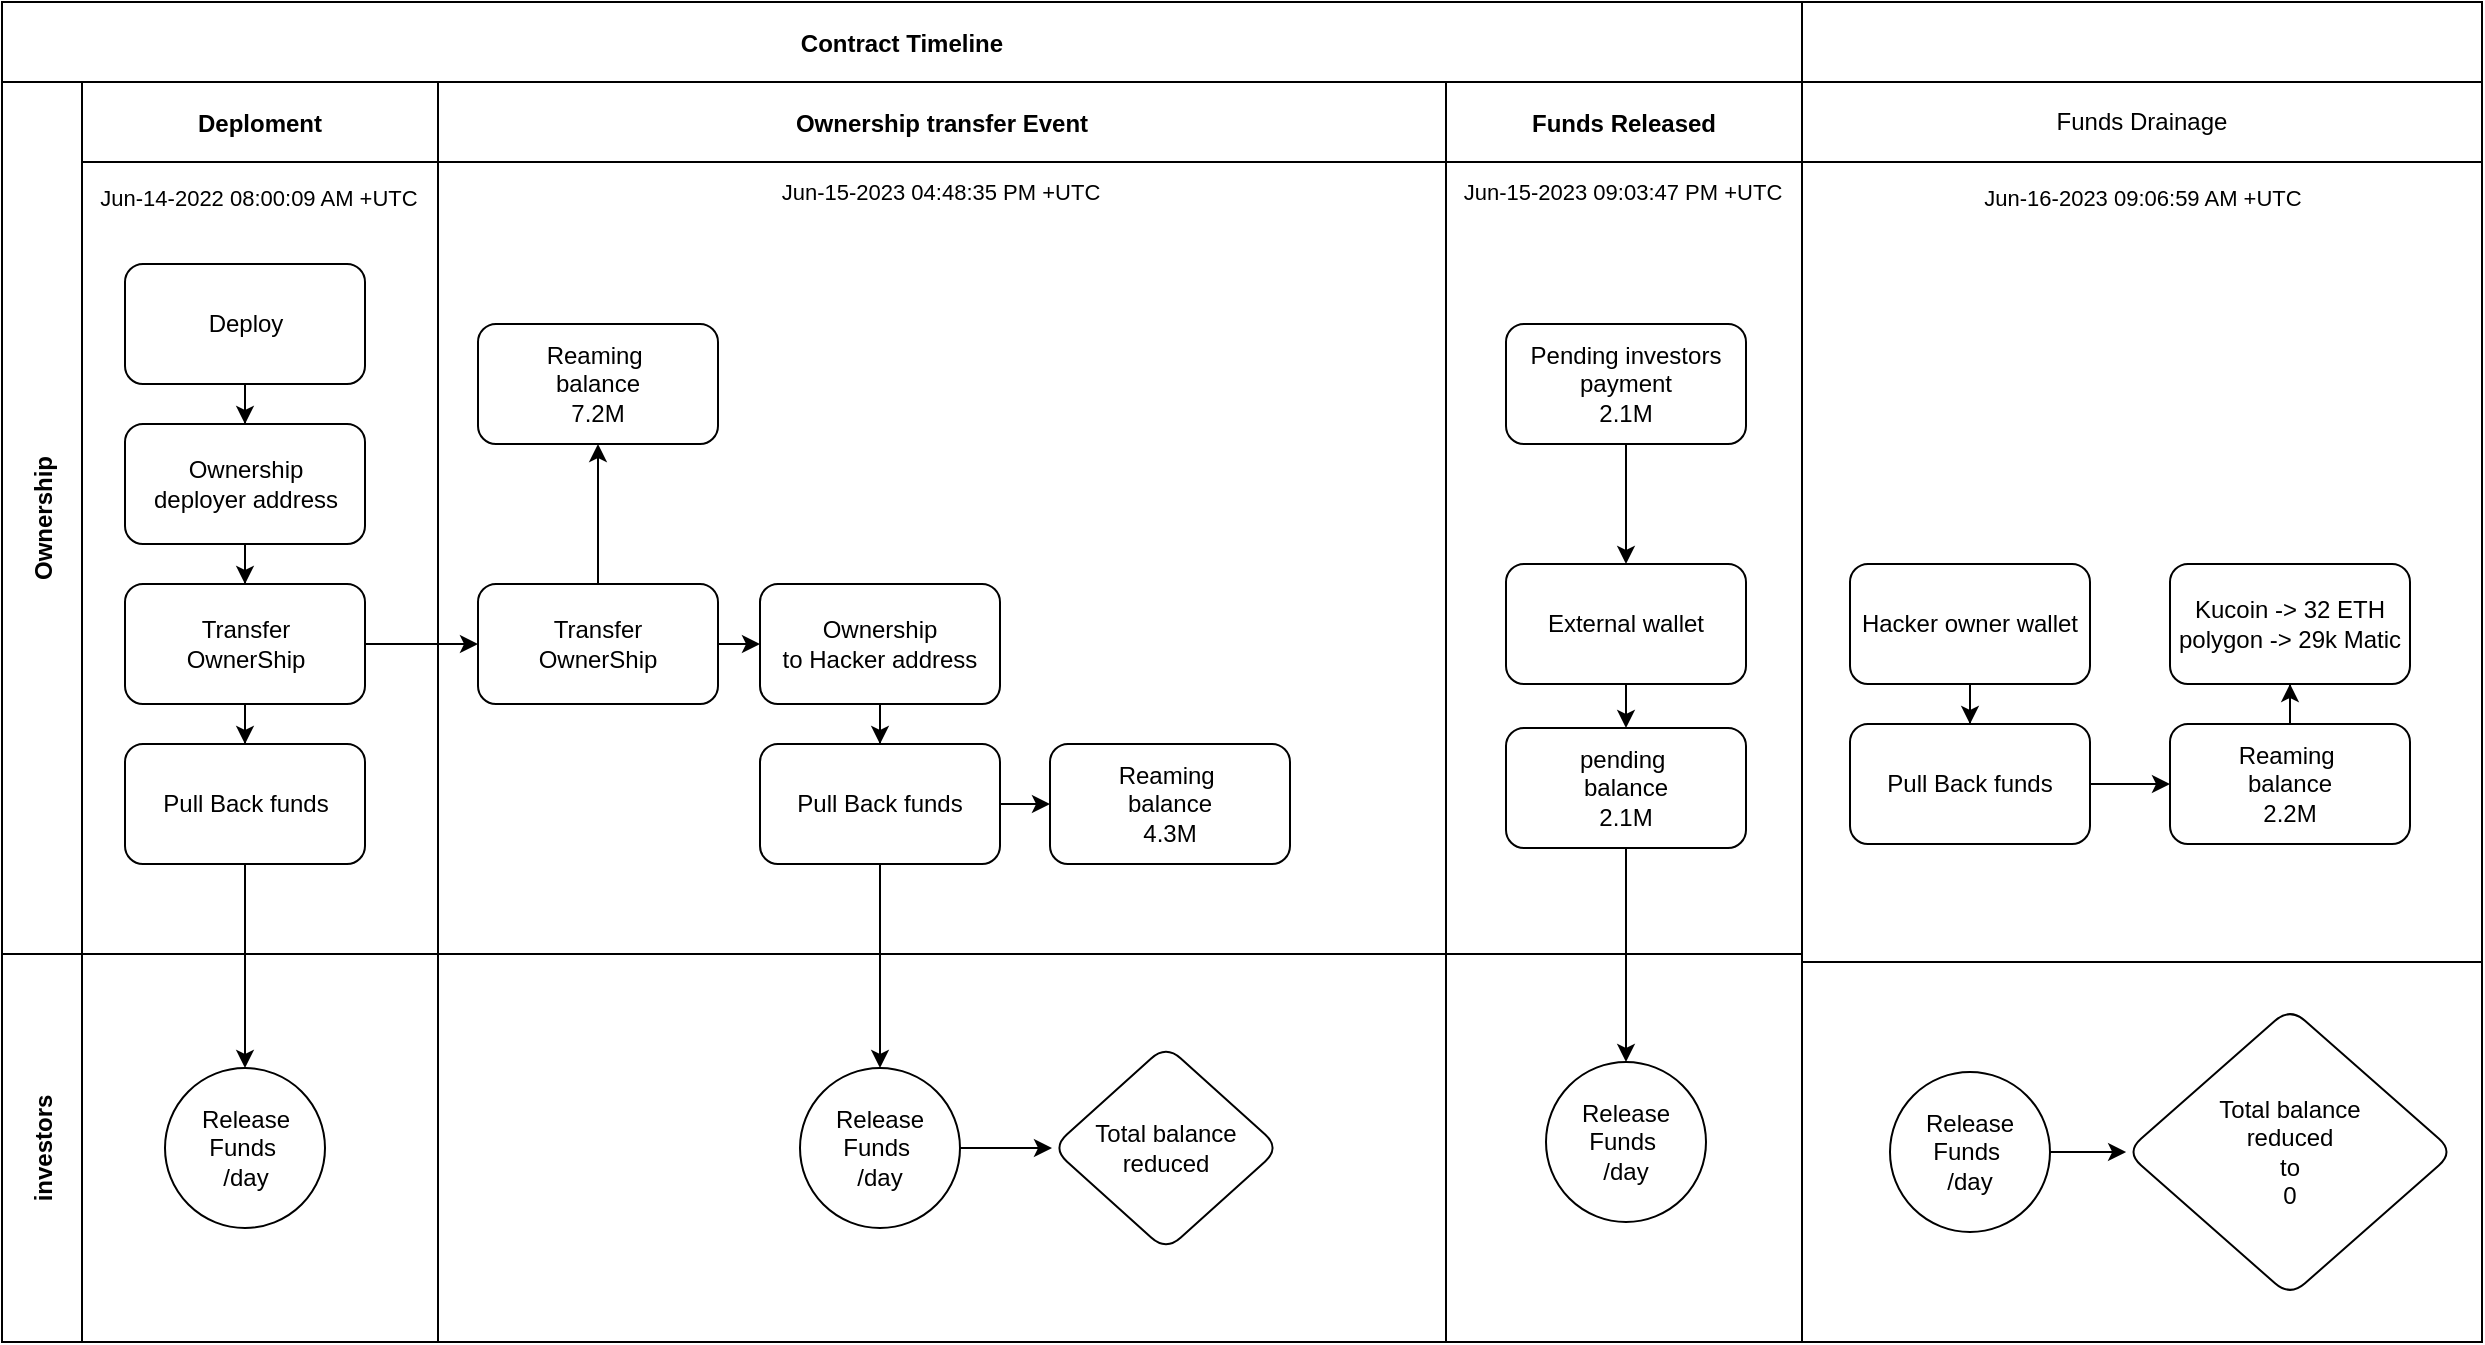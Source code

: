 <mxfile version="21.4.0" type="github">
  <diagram name="Page-1" id="qP7jsXchIeOkwYdLM_5w">
    <mxGraphModel dx="1914" dy="988" grid="1" gridSize="10" guides="1" tooltips="1" connect="1" arrows="1" fold="1" page="1" pageScale="1" pageWidth="850" pageHeight="1100" math="0" shadow="0">
      <root>
        <mxCell id="0" />
        <mxCell id="1" parent="0" />
        <mxCell id="9M9OLu-yPoNllCj8_yKR-1" value="Contract Timeline" style="shape=table;childLayout=tableLayout;startSize=40;collapsible=0;recursiveResize=0;expand=0;fillColor=none;fontStyle=1" vertex="1" parent="1">
          <mxGeometry x="40" y="20" width="900" height="670" as="geometry" />
        </mxCell>
        <mxCell id="9M9OLu-yPoNllCj8_yKR-3" value="Ownership" style="shape=tableRow;horizontal=0;swimlaneHead=0;swimlaneBody=0;top=0;left=0;bottom=0;right=0;fillColor=none;points=[[0,0.5],[1,0.5]];portConstraint=eastwest;startSize=40;collapsible=0;recursiveResize=0;expand=0;fontStyle=1;" vertex="1" parent="9M9OLu-yPoNllCj8_yKR-1">
          <mxGeometry y="40" width="900" height="436" as="geometry" />
        </mxCell>
        <mxCell id="9M9OLu-yPoNllCj8_yKR-4" value="Deploment" style="swimlane;swimlaneHead=0;swimlaneBody=0;connectable=0;fillColor=none;startSize=40;collapsible=0;recursiveResize=0;expand=0;fontStyle=1;" vertex="1" parent="9M9OLu-yPoNllCj8_yKR-3">
          <mxGeometry x="40" width="178" height="436" as="geometry">
            <mxRectangle width="178" height="436" as="alternateBounds" />
          </mxGeometry>
        </mxCell>
        <mxCell id="9M9OLu-yPoNllCj8_yKR-36" value="" style="edgeStyle=orthogonalEdgeStyle;rounded=0;orthogonalLoop=1;jettySize=auto;html=1;" edge="1" parent="9M9OLu-yPoNllCj8_yKR-4" source="9M9OLu-yPoNllCj8_yKR-34" target="9M9OLu-yPoNllCj8_yKR-35">
          <mxGeometry relative="1" as="geometry" />
        </mxCell>
        <mxCell id="9M9OLu-yPoNllCj8_yKR-34" value="Deploy" style="rounded=1;whiteSpace=wrap;html=1;" vertex="1" parent="9M9OLu-yPoNllCj8_yKR-4">
          <mxGeometry x="21.5" y="91" width="120" height="60" as="geometry" />
        </mxCell>
        <mxCell id="9M9OLu-yPoNllCj8_yKR-42" value="" style="edgeStyle=orthogonalEdgeStyle;rounded=0;orthogonalLoop=1;jettySize=auto;html=1;" edge="1" parent="9M9OLu-yPoNllCj8_yKR-4" source="9M9OLu-yPoNllCj8_yKR-35" target="9M9OLu-yPoNllCj8_yKR-41">
          <mxGeometry relative="1" as="geometry" />
        </mxCell>
        <mxCell id="9M9OLu-yPoNllCj8_yKR-35" value="Ownership&lt;br&gt;deployer address" style="rounded=1;whiteSpace=wrap;html=1;" vertex="1" parent="9M9OLu-yPoNllCj8_yKR-4">
          <mxGeometry x="21.5" y="171" width="120" height="60" as="geometry" />
        </mxCell>
        <mxCell id="9M9OLu-yPoNllCj8_yKR-44" value="" style="edgeStyle=orthogonalEdgeStyle;rounded=0;orthogonalLoop=1;jettySize=auto;html=1;" edge="1" parent="9M9OLu-yPoNllCj8_yKR-4" source="9M9OLu-yPoNllCj8_yKR-41" target="9M9OLu-yPoNllCj8_yKR-43">
          <mxGeometry relative="1" as="geometry" />
        </mxCell>
        <mxCell id="9M9OLu-yPoNllCj8_yKR-41" value="Transfer&lt;br&gt;OwnerShip" style="rounded=1;whiteSpace=wrap;html=1;" vertex="1" parent="9M9OLu-yPoNllCj8_yKR-4">
          <mxGeometry x="21.5" y="251" width="120" height="60" as="geometry" />
        </mxCell>
        <mxCell id="9M9OLu-yPoNllCj8_yKR-43" value="Pull Back funds" style="rounded=1;whiteSpace=wrap;html=1;" vertex="1" parent="9M9OLu-yPoNllCj8_yKR-4">
          <mxGeometry x="21.5" y="331" width="120" height="60" as="geometry" />
        </mxCell>
        <mxCell id="9M9OLu-yPoNllCj8_yKR-8" value="Ownership transfer Event" style="swimlane;swimlaneHead=0;swimlaneBody=0;connectable=0;fillColor=none;startSize=40;collapsible=0;recursiveResize=0;expand=0;fontStyle=1;" vertex="1" parent="9M9OLu-yPoNllCj8_yKR-3">
          <mxGeometry x="218" width="504" height="436" as="geometry">
            <mxRectangle width="504" height="436" as="alternateBounds" />
          </mxGeometry>
        </mxCell>
        <mxCell id="9M9OLu-yPoNllCj8_yKR-49" value="" style="edgeStyle=orthogonalEdgeStyle;rounded=0;orthogonalLoop=1;jettySize=auto;html=1;" edge="1" parent="9M9OLu-yPoNllCj8_yKR-8" source="9M9OLu-yPoNllCj8_yKR-46" target="9M9OLu-yPoNllCj8_yKR-48">
          <mxGeometry relative="1" as="geometry" />
        </mxCell>
        <mxCell id="9M9OLu-yPoNllCj8_yKR-63" value="" style="edgeStyle=orthogonalEdgeStyle;rounded=0;orthogonalLoop=1;jettySize=auto;html=1;" edge="1" parent="9M9OLu-yPoNllCj8_yKR-8" source="9M9OLu-yPoNllCj8_yKR-46" target="9M9OLu-yPoNllCj8_yKR-62">
          <mxGeometry relative="1" as="geometry" />
        </mxCell>
        <mxCell id="9M9OLu-yPoNllCj8_yKR-46" value="Transfer&lt;br&gt;OwnerShip" style="rounded=1;whiteSpace=wrap;html=1;" vertex="1" parent="9M9OLu-yPoNllCj8_yKR-8">
          <mxGeometry x="20" y="251" width="120" height="60" as="geometry" />
        </mxCell>
        <mxCell id="9M9OLu-yPoNllCj8_yKR-59" value="" style="edgeStyle=orthogonalEdgeStyle;rounded=0;orthogonalLoop=1;jettySize=auto;html=1;" edge="1" parent="9M9OLu-yPoNllCj8_yKR-8" source="9M9OLu-yPoNllCj8_yKR-48" target="9M9OLu-yPoNllCj8_yKR-58">
          <mxGeometry relative="1" as="geometry" />
        </mxCell>
        <mxCell id="9M9OLu-yPoNllCj8_yKR-48" value="Ownership&lt;br&gt;to Hacker address" style="rounded=1;whiteSpace=wrap;html=1;" vertex="1" parent="9M9OLu-yPoNllCj8_yKR-8">
          <mxGeometry x="161" y="251" width="120" height="60" as="geometry" />
        </mxCell>
        <mxCell id="9M9OLu-yPoNllCj8_yKR-61" value="" style="edgeStyle=orthogonalEdgeStyle;rounded=0;orthogonalLoop=1;jettySize=auto;html=1;" edge="1" parent="9M9OLu-yPoNllCj8_yKR-8" source="9M9OLu-yPoNllCj8_yKR-58" target="9M9OLu-yPoNllCj8_yKR-60">
          <mxGeometry relative="1" as="geometry" />
        </mxCell>
        <mxCell id="9M9OLu-yPoNllCj8_yKR-58" value="Pull Back funds" style="rounded=1;whiteSpace=wrap;html=1;" vertex="1" parent="9M9OLu-yPoNllCj8_yKR-8">
          <mxGeometry x="161" y="331" width="120" height="60" as="geometry" />
        </mxCell>
        <mxCell id="9M9OLu-yPoNllCj8_yKR-60" value="Reaming&amp;nbsp;&lt;br&gt;balance&lt;br&gt;4.3M" style="rounded=1;whiteSpace=wrap;html=1;" vertex="1" parent="9M9OLu-yPoNllCj8_yKR-8">
          <mxGeometry x="306" y="331" width="120" height="60" as="geometry" />
        </mxCell>
        <mxCell id="9M9OLu-yPoNllCj8_yKR-62" value="Reaming&amp;nbsp;&lt;br&gt;balance&lt;br&gt;7.2M" style="rounded=1;whiteSpace=wrap;html=1;" vertex="1" parent="9M9OLu-yPoNllCj8_yKR-8">
          <mxGeometry x="20" y="121" width="120" height="60" as="geometry" />
        </mxCell>
        <mxCell id="9M9OLu-yPoNllCj8_yKR-92" value="&lt;font style=&quot;font-size: 11px;&quot;&gt;Jun-15-2023 04:48:35 PM +UTC&lt;/font&gt;" style="text;html=1;align=center;verticalAlign=middle;resizable=0;points=[];autosize=1;strokeColor=none;fillColor=none;" vertex="1" parent="9M9OLu-yPoNllCj8_yKR-8">
          <mxGeometry x="161" y="40" width="180" height="30" as="geometry" />
        </mxCell>
        <mxCell id="9M9OLu-yPoNllCj8_yKR-11" value="Funds Released" style="swimlane;swimlaneHead=0;swimlaneBody=0;connectable=0;fillColor=none;startSize=40;collapsible=0;recursiveResize=0;expand=0;fontStyle=1;" vertex="1" parent="9M9OLu-yPoNllCj8_yKR-3">
          <mxGeometry x="722" width="178" height="436" as="geometry">
            <mxRectangle width="178" height="436" as="alternateBounds" />
          </mxGeometry>
        </mxCell>
        <mxCell id="9M9OLu-yPoNllCj8_yKR-75" value="" style="edgeStyle=orthogonalEdgeStyle;rounded=0;orthogonalLoop=1;jettySize=auto;html=1;" edge="1" parent="9M9OLu-yPoNllCj8_yKR-11" source="9M9OLu-yPoNllCj8_yKR-73" target="9M9OLu-yPoNllCj8_yKR-74">
          <mxGeometry relative="1" as="geometry" />
        </mxCell>
        <mxCell id="9M9OLu-yPoNllCj8_yKR-73" value="Pending investors payment&lt;br&gt;2.1M" style="rounded=1;whiteSpace=wrap;html=1;" vertex="1" parent="9M9OLu-yPoNllCj8_yKR-11">
          <mxGeometry x="30" y="121" width="120" height="60" as="geometry" />
        </mxCell>
        <mxCell id="9M9OLu-yPoNllCj8_yKR-74" value="External wallet" style="rounded=1;whiteSpace=wrap;html=1;" vertex="1" parent="9M9OLu-yPoNllCj8_yKR-11">
          <mxGeometry x="30" y="241" width="120" height="60" as="geometry" />
        </mxCell>
        <mxCell id="9M9OLu-yPoNllCj8_yKR-83" value="pending&amp;nbsp;&lt;br&gt;balance&lt;br&gt;2.1M" style="rounded=1;whiteSpace=wrap;html=1;" vertex="1" parent="9M9OLu-yPoNllCj8_yKR-11">
          <mxGeometry x="30" y="323" width="120" height="60" as="geometry" />
        </mxCell>
        <mxCell id="9M9OLu-yPoNllCj8_yKR-84" value="" style="edgeStyle=orthogonalEdgeStyle;rounded=0;orthogonalLoop=1;jettySize=auto;html=1;" edge="1" parent="9M9OLu-yPoNllCj8_yKR-11" source="9M9OLu-yPoNllCj8_yKR-74" target="9M9OLu-yPoNllCj8_yKR-83">
          <mxGeometry relative="1" as="geometry">
            <mxPoint x="1260" y="340" as="sourcePoint" />
            <mxPoint x="1260" y="550" as="targetPoint" />
          </mxGeometry>
        </mxCell>
        <mxCell id="9M9OLu-yPoNllCj8_yKR-93" value="&lt;font style=&quot;font-size: 11px;&quot;&gt;Jun-15-2023 09:03:47 PM +UTC&lt;/font&gt;" style="text;html=1;align=center;verticalAlign=middle;resizable=0;points=[];autosize=1;strokeColor=none;fillColor=none;" vertex="1" parent="9M9OLu-yPoNllCj8_yKR-11">
          <mxGeometry x="-2" y="40" width="180" height="30" as="geometry" />
        </mxCell>
        <mxCell id="9M9OLu-yPoNllCj8_yKR-47" value="" style="edgeStyle=orthogonalEdgeStyle;rounded=0;orthogonalLoop=1;jettySize=auto;html=1;" edge="1" parent="9M9OLu-yPoNllCj8_yKR-3" source="9M9OLu-yPoNllCj8_yKR-41" target="9M9OLu-yPoNllCj8_yKR-46">
          <mxGeometry relative="1" as="geometry" />
        </mxCell>
        <mxCell id="9M9OLu-yPoNllCj8_yKR-15" value="investors" style="shape=tableRow;horizontal=0;swimlaneHead=0;swimlaneBody=0;top=0;left=0;bottom=0;right=0;fillColor=none;points=[[0,0.5],[1,0.5]];portConstraint=eastwest;startSize=40;collapsible=0;recursiveResize=0;expand=0;fontStyle=1;" vertex="1" parent="9M9OLu-yPoNllCj8_yKR-1">
          <mxGeometry y="476" width="900" height="194" as="geometry" />
        </mxCell>
        <mxCell id="9M9OLu-yPoNllCj8_yKR-16" value="" style="swimlane;swimlaneHead=0;swimlaneBody=0;connectable=0;fillColor=none;startSize=0;collapsible=0;recursiveResize=0;expand=0;fontStyle=1;" vertex="1" parent="9M9OLu-yPoNllCj8_yKR-15">
          <mxGeometry x="40" width="178" height="194" as="geometry">
            <mxRectangle width="178" height="194" as="alternateBounds" />
          </mxGeometry>
        </mxCell>
        <mxCell id="9M9OLu-yPoNllCj8_yKR-37" value="Release&lt;br&gt;Funds&amp;nbsp;&lt;br&gt;/day" style="ellipse;whiteSpace=wrap;html=1;rounded=1;" vertex="1" parent="9M9OLu-yPoNllCj8_yKR-16">
          <mxGeometry x="41.5" y="57" width="80" height="80" as="geometry" />
        </mxCell>
        <mxCell id="9M9OLu-yPoNllCj8_yKR-18" value="" style="swimlane;swimlaneHead=0;swimlaneBody=0;connectable=0;fillColor=none;startSize=0;collapsible=0;recursiveResize=0;expand=0;fontStyle=1;" vertex="1" parent="9M9OLu-yPoNllCj8_yKR-15">
          <mxGeometry x="218" width="504" height="194" as="geometry">
            <mxRectangle width="504" height="194" as="alternateBounds" />
          </mxGeometry>
        </mxCell>
        <mxCell id="9M9OLu-yPoNllCj8_yKR-67" value="" style="edgeStyle=orthogonalEdgeStyle;rounded=0;orthogonalLoop=1;jettySize=auto;html=1;" edge="1" parent="9M9OLu-yPoNllCj8_yKR-18" source="9M9OLu-yPoNllCj8_yKR-64" target="9M9OLu-yPoNllCj8_yKR-66">
          <mxGeometry relative="1" as="geometry" />
        </mxCell>
        <mxCell id="9M9OLu-yPoNllCj8_yKR-64" value="Release&lt;br&gt;Funds&amp;nbsp;&lt;br&gt;/day" style="ellipse;whiteSpace=wrap;html=1;rounded=1;" vertex="1" parent="9M9OLu-yPoNllCj8_yKR-18">
          <mxGeometry x="181" y="57" width="80" height="80" as="geometry" />
        </mxCell>
        <mxCell id="9M9OLu-yPoNllCj8_yKR-66" value="Total balance&lt;br&gt;reduced&lt;br&gt;" style="rhombus;whiteSpace=wrap;html=1;rounded=1;" vertex="1" parent="9M9OLu-yPoNllCj8_yKR-18">
          <mxGeometry x="307" y="45.5" width="114" height="103" as="geometry" />
        </mxCell>
        <mxCell id="9M9OLu-yPoNllCj8_yKR-23" value="" style="swimlane;swimlaneHead=0;swimlaneBody=0;connectable=0;fillColor=none;startSize=0;collapsible=0;recursiveResize=0;expand=0;fontStyle=1;" vertex="1" parent="9M9OLu-yPoNllCj8_yKR-15">
          <mxGeometry x="722" width="178" height="194" as="geometry">
            <mxRectangle width="178" height="194" as="alternateBounds" />
          </mxGeometry>
        </mxCell>
        <mxCell id="9M9OLu-yPoNllCj8_yKR-76" value="Release&lt;br&gt;Funds&amp;nbsp;&lt;br&gt;/day" style="ellipse;whiteSpace=wrap;html=1;rounded=1;" vertex="1" parent="9M9OLu-yPoNllCj8_yKR-23">
          <mxGeometry x="50" y="54" width="80" height="80" as="geometry" />
        </mxCell>
        <mxCell id="9M9OLu-yPoNllCj8_yKR-45" style="edgeStyle=orthogonalEdgeStyle;rounded=0;orthogonalLoop=1;jettySize=auto;html=1;" edge="1" parent="9M9OLu-yPoNllCj8_yKR-1" source="9M9OLu-yPoNllCj8_yKR-43" target="9M9OLu-yPoNllCj8_yKR-37">
          <mxGeometry relative="1" as="geometry" />
        </mxCell>
        <mxCell id="9M9OLu-yPoNllCj8_yKR-65" value="" style="edgeStyle=orthogonalEdgeStyle;rounded=0;orthogonalLoop=1;jettySize=auto;html=1;" edge="1" parent="9M9OLu-yPoNllCj8_yKR-1" source="9M9OLu-yPoNllCj8_yKR-58" target="9M9OLu-yPoNllCj8_yKR-64">
          <mxGeometry relative="1" as="geometry" />
        </mxCell>
        <mxCell id="9M9OLu-yPoNllCj8_yKR-77" style="edgeStyle=orthogonalEdgeStyle;rounded=0;orthogonalLoop=1;jettySize=auto;html=1;" edge="1" parent="9M9OLu-yPoNllCj8_yKR-1" source="9M9OLu-yPoNllCj8_yKR-83" target="9M9OLu-yPoNllCj8_yKR-76">
          <mxGeometry relative="1" as="geometry" />
        </mxCell>
        <mxCell id="9M9OLu-yPoNllCj8_yKR-69" value="" style="rounded=0;whiteSpace=wrap;html=1;fillColor=none;" vertex="1" parent="1">
          <mxGeometry x="940" y="20" width="340" height="670" as="geometry" />
        </mxCell>
        <mxCell id="9M9OLu-yPoNllCj8_yKR-70" value="" style="rounded=0;whiteSpace=wrap;html=1;fillColor=none;" vertex="1" parent="1">
          <mxGeometry x="940" y="500" width="340" height="190" as="geometry" />
        </mxCell>
        <mxCell id="9M9OLu-yPoNllCj8_yKR-72" value="Funds Drainage" style="rounded=0;whiteSpace=wrap;html=1;" vertex="1" parent="1">
          <mxGeometry x="940" y="60" width="340" height="40" as="geometry" />
        </mxCell>
        <mxCell id="9M9OLu-yPoNllCj8_yKR-86" value="" style="edgeStyle=orthogonalEdgeStyle;rounded=0;orthogonalLoop=1;jettySize=auto;html=1;" edge="1" parent="1" source="9M9OLu-yPoNllCj8_yKR-78" target="9M9OLu-yPoNllCj8_yKR-79">
          <mxGeometry relative="1" as="geometry" />
        </mxCell>
        <mxCell id="9M9OLu-yPoNllCj8_yKR-78" value="Hacker owner wallet" style="rounded=1;whiteSpace=wrap;html=1;" vertex="1" parent="1">
          <mxGeometry x="964" y="301" width="120" height="60" as="geometry" />
        </mxCell>
        <mxCell id="9M9OLu-yPoNllCj8_yKR-87" value="" style="edgeStyle=orthogonalEdgeStyle;rounded=0;orthogonalLoop=1;jettySize=auto;html=1;" edge="1" parent="1" source="9M9OLu-yPoNllCj8_yKR-79" target="9M9OLu-yPoNllCj8_yKR-80">
          <mxGeometry relative="1" as="geometry" />
        </mxCell>
        <mxCell id="9M9OLu-yPoNllCj8_yKR-79" value="Pull Back funds" style="rounded=1;whiteSpace=wrap;html=1;" vertex="1" parent="1">
          <mxGeometry x="964" y="381" width="120" height="60" as="geometry" />
        </mxCell>
        <mxCell id="9M9OLu-yPoNllCj8_yKR-90" value="" style="edgeStyle=orthogonalEdgeStyle;rounded=0;orthogonalLoop=1;jettySize=auto;html=1;" edge="1" parent="1" source="9M9OLu-yPoNllCj8_yKR-80" target="9M9OLu-yPoNllCj8_yKR-89">
          <mxGeometry relative="1" as="geometry" />
        </mxCell>
        <mxCell id="9M9OLu-yPoNllCj8_yKR-80" value="Reaming&amp;nbsp;&lt;br&gt;balance&lt;br&gt;2.2M" style="rounded=1;whiteSpace=wrap;html=1;" vertex="1" parent="1">
          <mxGeometry x="1124" y="381" width="120" height="60" as="geometry" />
        </mxCell>
        <mxCell id="9M9OLu-yPoNllCj8_yKR-85" value="" style="edgeStyle=orthogonalEdgeStyle;rounded=0;orthogonalLoop=1;jettySize=auto;html=1;" edge="1" parent="1" source="9M9OLu-yPoNllCj8_yKR-81" target="9M9OLu-yPoNllCj8_yKR-82">
          <mxGeometry relative="1" as="geometry" />
        </mxCell>
        <mxCell id="9M9OLu-yPoNllCj8_yKR-81" value="Release&lt;br&gt;Funds&amp;nbsp;&lt;br&gt;/day" style="ellipse;whiteSpace=wrap;html=1;rounded=1;" vertex="1" parent="1">
          <mxGeometry x="984" y="555" width="80" height="80" as="geometry" />
        </mxCell>
        <mxCell id="9M9OLu-yPoNllCj8_yKR-82" value="Total balance&lt;br&gt;reduced&lt;br&gt;to&lt;br&gt;0" style="rhombus;whiteSpace=wrap;html=1;rounded=1;" vertex="1" parent="1">
          <mxGeometry x="1102" y="522.75" width="164" height="144.5" as="geometry" />
        </mxCell>
        <mxCell id="9M9OLu-yPoNllCj8_yKR-89" value="Kucoin -&amp;gt; 32 ETH&lt;br&gt;polygon -&amp;gt; 29k Matic" style="rounded=1;whiteSpace=wrap;html=1;" vertex="1" parent="1">
          <mxGeometry x="1124" y="301" width="120" height="60" as="geometry" />
        </mxCell>
        <mxCell id="9M9OLu-yPoNllCj8_yKR-91" value="&lt;font style=&quot;font-size: 11px;&quot;&gt;Jun-14-2022 08:00:09 AM +UTC&lt;/font&gt;" style="text;html=1;align=center;verticalAlign=middle;resizable=0;points=[];autosize=1;strokeColor=none;fillColor=none;" vertex="1" parent="1">
          <mxGeometry x="78" y="103" width="180" height="30" as="geometry" />
        </mxCell>
        <mxCell id="9M9OLu-yPoNllCj8_yKR-94" value="&lt;font style=&quot;font-size: 11px;&quot;&gt;Jun-16-2023 09:06:59 AM +UTC&lt;/font&gt;" style="text;html=1;align=center;verticalAlign=middle;resizable=0;points=[];autosize=1;strokeColor=none;fillColor=none;" vertex="1" parent="1">
          <mxGeometry x="1020" y="103" width="180" height="30" as="geometry" />
        </mxCell>
      </root>
    </mxGraphModel>
  </diagram>
</mxfile>

